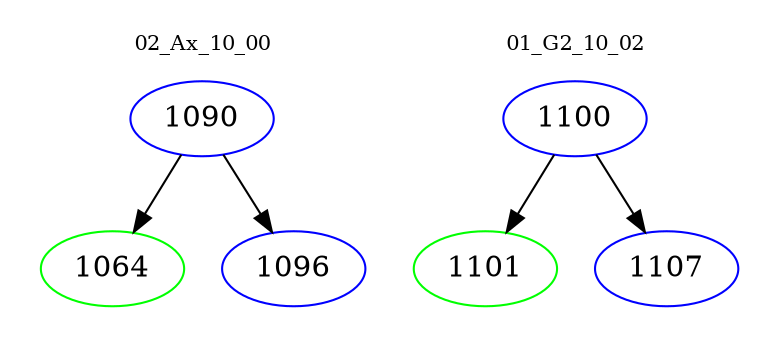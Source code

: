 digraph{
subgraph cluster_0 {
color = white
label = "02_Ax_10_00";
fontsize=10;
T0_1090 [label="1090", color="blue"]
T0_1090 -> T0_1064 [color="black"]
T0_1064 [label="1064", color="green"]
T0_1090 -> T0_1096 [color="black"]
T0_1096 [label="1096", color="blue"]
}
subgraph cluster_1 {
color = white
label = "01_G2_10_02";
fontsize=10;
T1_1100 [label="1100", color="blue"]
T1_1100 -> T1_1101 [color="black"]
T1_1101 [label="1101", color="green"]
T1_1100 -> T1_1107 [color="black"]
T1_1107 [label="1107", color="blue"]
}
}
